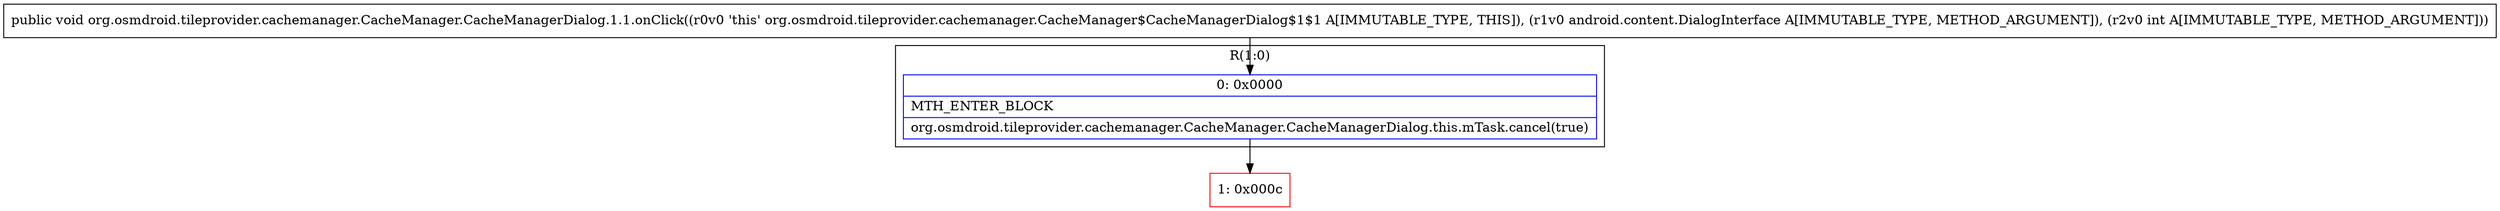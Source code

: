 digraph "CFG fororg.osmdroid.tileprovider.cachemanager.CacheManager.CacheManagerDialog.1.1.onClick(Landroid\/content\/DialogInterface;I)V" {
subgraph cluster_Region_988622937 {
label = "R(1:0)";
node [shape=record,color=blue];
Node_0 [shape=record,label="{0\:\ 0x0000|MTH_ENTER_BLOCK\l|org.osmdroid.tileprovider.cachemanager.CacheManager.CacheManagerDialog.this.mTask.cancel(true)\l}"];
}
Node_1 [shape=record,color=red,label="{1\:\ 0x000c}"];
MethodNode[shape=record,label="{public void org.osmdroid.tileprovider.cachemanager.CacheManager.CacheManagerDialog.1.1.onClick((r0v0 'this' org.osmdroid.tileprovider.cachemanager.CacheManager$CacheManagerDialog$1$1 A[IMMUTABLE_TYPE, THIS]), (r1v0 android.content.DialogInterface A[IMMUTABLE_TYPE, METHOD_ARGUMENT]), (r2v0 int A[IMMUTABLE_TYPE, METHOD_ARGUMENT])) }"];
MethodNode -> Node_0;
Node_0 -> Node_1;
}

